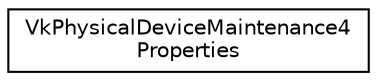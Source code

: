 digraph "Graphical Class Hierarchy"
{
 // LATEX_PDF_SIZE
  edge [fontname="Helvetica",fontsize="10",labelfontname="Helvetica",labelfontsize="10"];
  node [fontname="Helvetica",fontsize="10",shape=record];
  rankdir="LR";
  Node0 [label="VkPhysicalDeviceMaintenance4\lProperties",height=0.2,width=0.4,color="black", fillcolor="white", style="filled",URL="$structVkPhysicalDeviceMaintenance4Properties.html",tooltip=" "];
}
